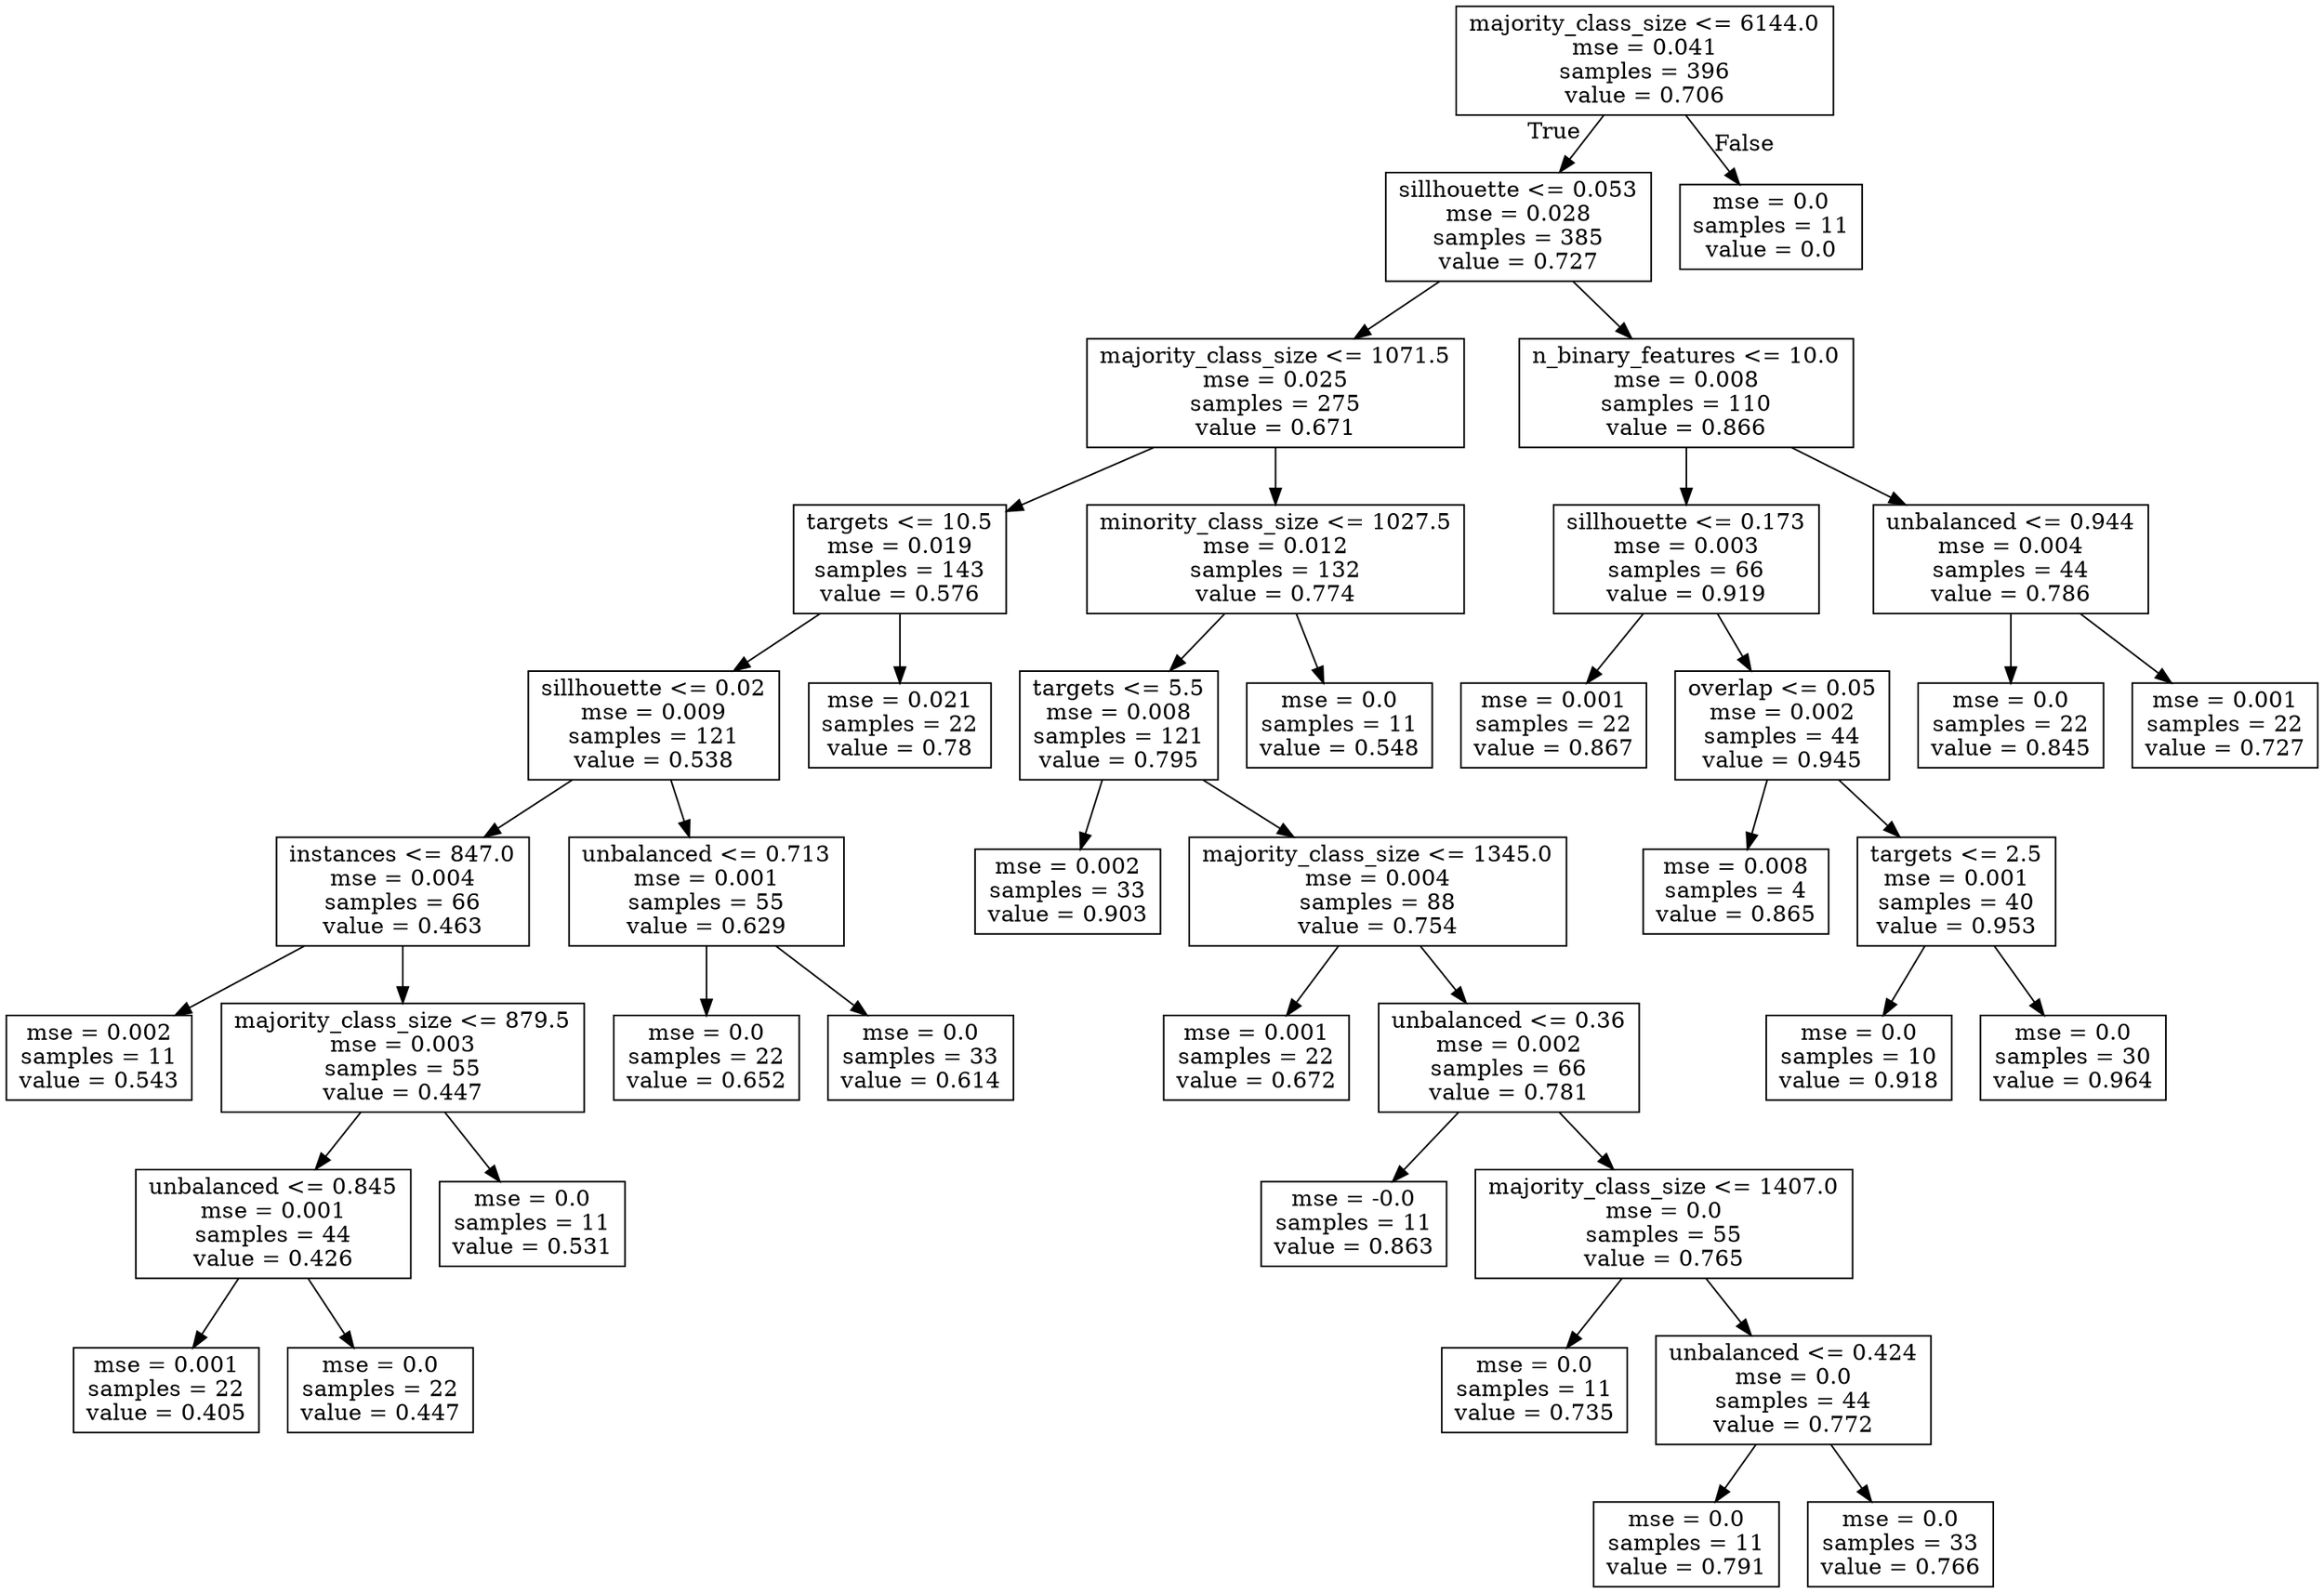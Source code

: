 digraph Tree {
node [shape=box] ;
0 [label="majority_class_size <= 6144.0\nmse = 0.041\nsamples = 396\nvalue = 0.706"] ;
1 [label="sillhouette <= 0.053\nmse = 0.028\nsamples = 385\nvalue = 0.727"] ;
0 -> 1 [labeldistance=2.5, labelangle=45, headlabel="True"] ;
2 [label="majority_class_size <= 1071.5\nmse = 0.025\nsamples = 275\nvalue = 0.671"] ;
1 -> 2 ;
3 [label="targets <= 10.5\nmse = 0.019\nsamples = 143\nvalue = 0.576"] ;
2 -> 3 ;
4 [label="sillhouette <= 0.02\nmse = 0.009\nsamples = 121\nvalue = 0.538"] ;
3 -> 4 ;
5 [label="instances <= 847.0\nmse = 0.004\nsamples = 66\nvalue = 0.463"] ;
4 -> 5 ;
6 [label="mse = 0.002\nsamples = 11\nvalue = 0.543"] ;
5 -> 6 ;
7 [label="majority_class_size <= 879.5\nmse = 0.003\nsamples = 55\nvalue = 0.447"] ;
5 -> 7 ;
8 [label="unbalanced <= 0.845\nmse = 0.001\nsamples = 44\nvalue = 0.426"] ;
7 -> 8 ;
9 [label="mse = 0.001\nsamples = 22\nvalue = 0.405"] ;
8 -> 9 ;
10 [label="mse = 0.0\nsamples = 22\nvalue = 0.447"] ;
8 -> 10 ;
11 [label="mse = 0.0\nsamples = 11\nvalue = 0.531"] ;
7 -> 11 ;
12 [label="unbalanced <= 0.713\nmse = 0.001\nsamples = 55\nvalue = 0.629"] ;
4 -> 12 ;
13 [label="mse = 0.0\nsamples = 22\nvalue = 0.652"] ;
12 -> 13 ;
14 [label="mse = 0.0\nsamples = 33\nvalue = 0.614"] ;
12 -> 14 ;
15 [label="mse = 0.021\nsamples = 22\nvalue = 0.78"] ;
3 -> 15 ;
16 [label="minority_class_size <= 1027.5\nmse = 0.012\nsamples = 132\nvalue = 0.774"] ;
2 -> 16 ;
17 [label="targets <= 5.5\nmse = 0.008\nsamples = 121\nvalue = 0.795"] ;
16 -> 17 ;
18 [label="mse = 0.002\nsamples = 33\nvalue = 0.903"] ;
17 -> 18 ;
19 [label="majority_class_size <= 1345.0\nmse = 0.004\nsamples = 88\nvalue = 0.754"] ;
17 -> 19 ;
20 [label="mse = 0.001\nsamples = 22\nvalue = 0.672"] ;
19 -> 20 ;
21 [label="unbalanced <= 0.36\nmse = 0.002\nsamples = 66\nvalue = 0.781"] ;
19 -> 21 ;
22 [label="mse = -0.0\nsamples = 11\nvalue = 0.863"] ;
21 -> 22 ;
23 [label="majority_class_size <= 1407.0\nmse = 0.0\nsamples = 55\nvalue = 0.765"] ;
21 -> 23 ;
24 [label="mse = 0.0\nsamples = 11\nvalue = 0.735"] ;
23 -> 24 ;
25 [label="unbalanced <= 0.424\nmse = 0.0\nsamples = 44\nvalue = 0.772"] ;
23 -> 25 ;
26 [label="mse = 0.0\nsamples = 11\nvalue = 0.791"] ;
25 -> 26 ;
27 [label="mse = 0.0\nsamples = 33\nvalue = 0.766"] ;
25 -> 27 ;
28 [label="mse = 0.0\nsamples = 11\nvalue = 0.548"] ;
16 -> 28 ;
29 [label="n_binary_features <= 10.0\nmse = 0.008\nsamples = 110\nvalue = 0.866"] ;
1 -> 29 ;
30 [label="sillhouette <= 0.173\nmse = 0.003\nsamples = 66\nvalue = 0.919"] ;
29 -> 30 ;
31 [label="mse = 0.001\nsamples = 22\nvalue = 0.867"] ;
30 -> 31 ;
32 [label="overlap <= 0.05\nmse = 0.002\nsamples = 44\nvalue = 0.945"] ;
30 -> 32 ;
33 [label="mse = 0.008\nsamples = 4\nvalue = 0.865"] ;
32 -> 33 ;
34 [label="targets <= 2.5\nmse = 0.001\nsamples = 40\nvalue = 0.953"] ;
32 -> 34 ;
35 [label="mse = 0.0\nsamples = 10\nvalue = 0.918"] ;
34 -> 35 ;
36 [label="mse = 0.0\nsamples = 30\nvalue = 0.964"] ;
34 -> 36 ;
37 [label="unbalanced <= 0.944\nmse = 0.004\nsamples = 44\nvalue = 0.786"] ;
29 -> 37 ;
38 [label="mse = 0.0\nsamples = 22\nvalue = 0.845"] ;
37 -> 38 ;
39 [label="mse = 0.001\nsamples = 22\nvalue = 0.727"] ;
37 -> 39 ;
40 [label="mse = 0.0\nsamples = 11\nvalue = 0.0"] ;
0 -> 40 [labeldistance=2.5, labelangle=-45, headlabel="False"] ;
}